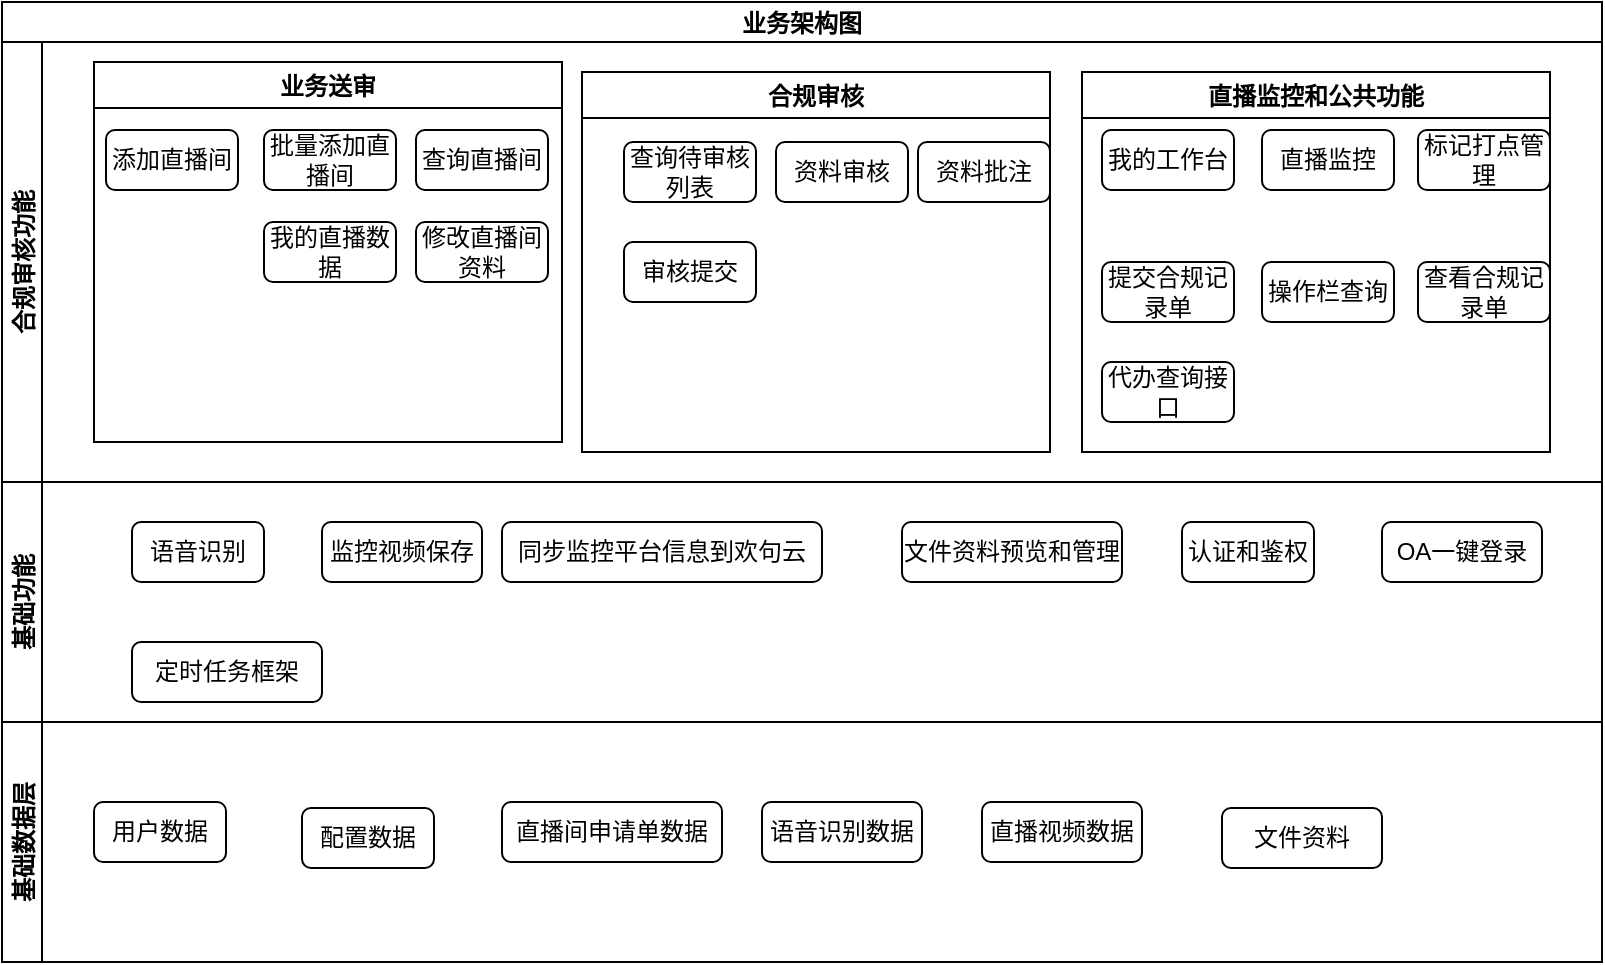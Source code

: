 <mxfile version="16.3.0" type="github"><diagram id="LmvB-lLnnhAyD1Q8A4K7" name="Page-1"><mxGraphModel dx="1422" dy="747" grid="1" gridSize="10" guides="1" tooltips="1" connect="1" arrows="1" fold="1" page="1" pageScale="1" pageWidth="827" pageHeight="1169" math="0" shadow="0"><root><mxCell id="0"/><mxCell id="1" parent="0"/><mxCell id="L5llQ_H--O1Ez9Xqa_5C-1" value="业务架构图" style="swimlane;childLayout=stackLayout;resizeParent=1;resizeParentMax=0;horizontal=1;startSize=20;horizontalStack=0;" parent="1" vertex="1"><mxGeometry x="70" y="100" width="800" height="480" as="geometry"/></mxCell><mxCell id="L5llQ_H--O1Ez9Xqa_5C-2" value="合规审核功能" style="swimlane;startSize=20;horizontal=0;" parent="L5llQ_H--O1Ez9Xqa_5C-1" vertex="1"><mxGeometry y="20" width="800" height="220" as="geometry"/></mxCell><mxCell id="L5llQ_H--O1Ez9Xqa_5C-7" value="业务送审" style="swimlane;" parent="L5llQ_H--O1Ez9Xqa_5C-2" vertex="1"><mxGeometry x="46" y="10" width="234" height="190" as="geometry"/></mxCell><mxCell id="L5llQ_H--O1Ez9Xqa_5C-8" value="添加直播间" style="rounded=1;whiteSpace=wrap;html=1;" parent="L5llQ_H--O1Ez9Xqa_5C-7" vertex="1"><mxGeometry x="6" y="34" width="66" height="30" as="geometry"/></mxCell><mxCell id="L5llQ_H--O1Ez9Xqa_5C-9" value="批量添加直播间" style="rounded=1;whiteSpace=wrap;html=1;" parent="L5llQ_H--O1Ez9Xqa_5C-7" vertex="1"><mxGeometry x="85" y="34" width="66" height="30" as="geometry"/></mxCell><mxCell id="L5llQ_H--O1Ez9Xqa_5C-10" value="查询直播间" style="rounded=1;whiteSpace=wrap;html=1;" parent="L5llQ_H--O1Ez9Xqa_5C-7" vertex="1"><mxGeometry x="161" y="34" width="66" height="30" as="geometry"/></mxCell><mxCell id="L5llQ_H--O1Ez9Xqa_5C-17" value="我的直播数据" style="rounded=1;whiteSpace=wrap;html=1;" parent="L5llQ_H--O1Ez9Xqa_5C-7" vertex="1"><mxGeometry x="85" y="80" width="66" height="30" as="geometry"/></mxCell><mxCell id="L5llQ_H--O1Ez9Xqa_5C-18" value="修改直播间资料" style="rounded=1;whiteSpace=wrap;html=1;" parent="L5llQ_H--O1Ez9Xqa_5C-7" vertex="1"><mxGeometry x="161" y="80" width="66" height="30" as="geometry"/></mxCell><mxCell id="L5llQ_H--O1Ez9Xqa_5C-20" value="合规审核" style="swimlane;" parent="L5llQ_H--O1Ez9Xqa_5C-2" vertex="1"><mxGeometry x="290" y="15" width="234" height="190" as="geometry"/></mxCell><mxCell id="L5llQ_H--O1Ez9Xqa_5C-24" value="查询待审核列表" style="rounded=1;whiteSpace=wrap;html=1;" parent="L5llQ_H--O1Ez9Xqa_5C-20" vertex="1"><mxGeometry x="21" y="35" width="66" height="30" as="geometry"/></mxCell><mxCell id="L5llQ_H--O1Ez9Xqa_5C-31" value="资料审核" style="rounded=1;whiteSpace=wrap;html=1;" parent="L5llQ_H--O1Ez9Xqa_5C-20" vertex="1"><mxGeometry x="97" y="35" width="66" height="30" as="geometry"/></mxCell><mxCell id="L5llQ_H--O1Ez9Xqa_5C-32" value="资料批注" style="rounded=1;whiteSpace=wrap;html=1;" parent="L5llQ_H--O1Ez9Xqa_5C-20" vertex="1"><mxGeometry x="168" y="35" width="66" height="30" as="geometry"/></mxCell><mxCell id="L5llQ_H--O1Ez9Xqa_5C-33" value="审核提交" style="rounded=1;whiteSpace=wrap;html=1;" parent="L5llQ_H--O1Ez9Xqa_5C-20" vertex="1"><mxGeometry x="21" y="85" width="66" height="30" as="geometry"/></mxCell><mxCell id="L5llQ_H--O1Ez9Xqa_5C-29" value="直播监控和公共功能" style="swimlane;" parent="L5llQ_H--O1Ez9Xqa_5C-2" vertex="1"><mxGeometry x="540" y="15" width="234" height="190" as="geometry"/></mxCell><mxCell id="L5llQ_H--O1Ez9Xqa_5C-30" value="我的工作台" style="rounded=1;whiteSpace=wrap;html=1;" parent="L5llQ_H--O1Ez9Xqa_5C-29" vertex="1"><mxGeometry x="10" y="29" width="66" height="30" as="geometry"/></mxCell><mxCell id="L5llQ_H--O1Ez9Xqa_5C-19" value="直播监控" style="rounded=1;whiteSpace=wrap;html=1;" parent="L5llQ_H--O1Ez9Xqa_5C-29" vertex="1"><mxGeometry x="90" y="29" width="66" height="30" as="geometry"/></mxCell><mxCell id="L5llQ_H--O1Ez9Xqa_5C-34" value="标记打点管理" style="rounded=1;whiteSpace=wrap;html=1;" parent="L5llQ_H--O1Ez9Xqa_5C-29" vertex="1"><mxGeometry x="168" y="29" width="66" height="30" as="geometry"/></mxCell><mxCell id="L5llQ_H--O1Ez9Xqa_5C-35" value="提交合规记录单" style="rounded=1;whiteSpace=wrap;html=1;" parent="L5llQ_H--O1Ez9Xqa_5C-29" vertex="1"><mxGeometry x="10" y="95" width="66" height="30" as="geometry"/></mxCell><mxCell id="L5llQ_H--O1Ez9Xqa_5C-36" value="操作栏查询" style="rounded=1;whiteSpace=wrap;html=1;" parent="L5llQ_H--O1Ez9Xqa_5C-29" vertex="1"><mxGeometry x="90" y="95" width="66" height="30" as="geometry"/></mxCell><mxCell id="L5llQ_H--O1Ez9Xqa_5C-37" value="查看合规记录单" style="rounded=1;whiteSpace=wrap;html=1;" parent="L5llQ_H--O1Ez9Xqa_5C-29" vertex="1"><mxGeometry x="168" y="95" width="66" height="30" as="geometry"/></mxCell><mxCell id="L5llQ_H--O1Ez9Xqa_5C-38" value="代办查询接口" style="rounded=1;whiteSpace=wrap;html=1;" parent="L5llQ_H--O1Ez9Xqa_5C-29" vertex="1"><mxGeometry x="10" y="145" width="66" height="30" as="geometry"/></mxCell><mxCell id="L5llQ_H--O1Ez9Xqa_5C-5" value="基础功能" style="swimlane;startSize=20;horizontal=0;" parent="L5llQ_H--O1Ez9Xqa_5C-1" vertex="1"><mxGeometry y="240" width="800" height="120" as="geometry"/></mxCell><mxCell id="L5llQ_H--O1Ez9Xqa_5C-39" value="语音识别" style="rounded=1;whiteSpace=wrap;html=1;" parent="L5llQ_H--O1Ez9Xqa_5C-5" vertex="1"><mxGeometry x="65" y="20" width="66" height="30" as="geometry"/></mxCell><mxCell id="L5llQ_H--O1Ez9Xqa_5C-40" value="监控视频保存" style="rounded=1;whiteSpace=wrap;html=1;" parent="L5llQ_H--O1Ez9Xqa_5C-5" vertex="1"><mxGeometry x="160" y="20" width="80" height="30" as="geometry"/></mxCell><mxCell id="L5llQ_H--O1Ez9Xqa_5C-41" value="同步监控平台信息到欢句云" style="rounded=1;whiteSpace=wrap;html=1;" parent="L5llQ_H--O1Ez9Xqa_5C-5" vertex="1"><mxGeometry x="250" y="20" width="160" height="30" as="geometry"/></mxCell><mxCell id="L5llQ_H--O1Ez9Xqa_5C-42" value="文件资料预览和管理" style="rounded=1;whiteSpace=wrap;html=1;" parent="L5llQ_H--O1Ez9Xqa_5C-5" vertex="1"><mxGeometry x="450" y="20" width="110" height="30" as="geometry"/></mxCell><mxCell id="L5llQ_H--O1Ez9Xqa_5C-43" value="认证和鉴权" style="rounded=1;whiteSpace=wrap;html=1;" parent="L5llQ_H--O1Ez9Xqa_5C-5" vertex="1"><mxGeometry x="590" y="20" width="66" height="30" as="geometry"/></mxCell><mxCell id="L5llQ_H--O1Ez9Xqa_5C-44" value="OA一键登录" style="rounded=1;whiteSpace=wrap;html=1;" parent="L5llQ_H--O1Ez9Xqa_5C-5" vertex="1"><mxGeometry x="690" y="20" width="80" height="30" as="geometry"/></mxCell><mxCell id="L5llQ_H--O1Ez9Xqa_5C-45" value="定时任务框架" style="rounded=1;whiteSpace=wrap;html=1;" parent="L5llQ_H--O1Ez9Xqa_5C-5" vertex="1"><mxGeometry x="65" y="80" width="95" height="30" as="geometry"/></mxCell><mxCell id="L5llQ_H--O1Ez9Xqa_5C-3" value="基础数据层" style="swimlane;startSize=20;horizontal=0;" parent="L5llQ_H--O1Ez9Xqa_5C-1" vertex="1"><mxGeometry y="360" width="800" height="120" as="geometry"/></mxCell><mxCell id="L5llQ_H--O1Ez9Xqa_5C-47" value="用户数据" style="rounded=1;whiteSpace=wrap;html=1;" parent="L5llQ_H--O1Ez9Xqa_5C-3" vertex="1"><mxGeometry x="46" y="40" width="66" height="30" as="geometry"/></mxCell><mxCell id="L5llQ_H--O1Ez9Xqa_5C-48" value="配置数据" style="rounded=1;whiteSpace=wrap;html=1;" parent="L5llQ_H--O1Ez9Xqa_5C-3" vertex="1"><mxGeometry x="150" y="43" width="66" height="30" as="geometry"/></mxCell><mxCell id="L5llQ_H--O1Ez9Xqa_5C-49" value="直播间申请单数据" style="rounded=1;whiteSpace=wrap;html=1;" parent="L5llQ_H--O1Ez9Xqa_5C-3" vertex="1"><mxGeometry x="250" y="40" width="110" height="30" as="geometry"/></mxCell><mxCell id="L5llQ_H--O1Ez9Xqa_5C-50" value="语音识别数据" style="rounded=1;whiteSpace=wrap;html=1;" parent="L5llQ_H--O1Ez9Xqa_5C-3" vertex="1"><mxGeometry x="380" y="40" width="80" height="30" as="geometry"/></mxCell><mxCell id="L5llQ_H--O1Ez9Xqa_5C-51" value="直播视频数据" style="rounded=1;whiteSpace=wrap;html=1;" parent="L5llQ_H--O1Ez9Xqa_5C-3" vertex="1"><mxGeometry x="490" y="40" width="80" height="30" as="geometry"/></mxCell><mxCell id="L5llQ_H--O1Ez9Xqa_5C-52" value="文件资料" style="rounded=1;whiteSpace=wrap;html=1;" parent="L5llQ_H--O1Ez9Xqa_5C-3" vertex="1"><mxGeometry x="610" y="43" width="80" height="30" as="geometry"/></mxCell></root></mxGraphModel></diagram></mxfile>